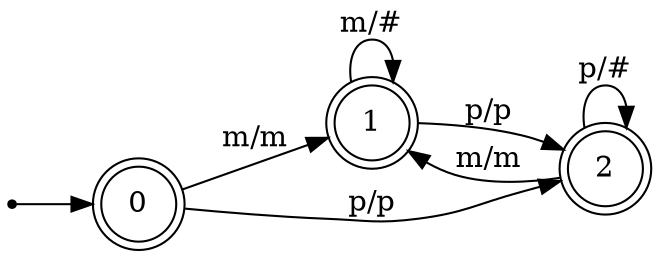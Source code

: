 digraph G {
	rankdir=LR
	node [shape = doublecircle]; 0;
	node [shape = doublecircle]; 1;
	node [shape = doublecircle]; 2;
	node [shape = point ]; qi
	node [shape = circle];
	qi -> 0;
	0 -> 1 [ label="m/m" ];
	0 -> 2 [ label="p/p" ];
	1 -> 1 [ label="m/#" ];
	1 -> 2 [ label="p/p" ];
	2 -> 1 [ label="m/m" ];
	2 -> 2 [ label="p/#" ];
}
